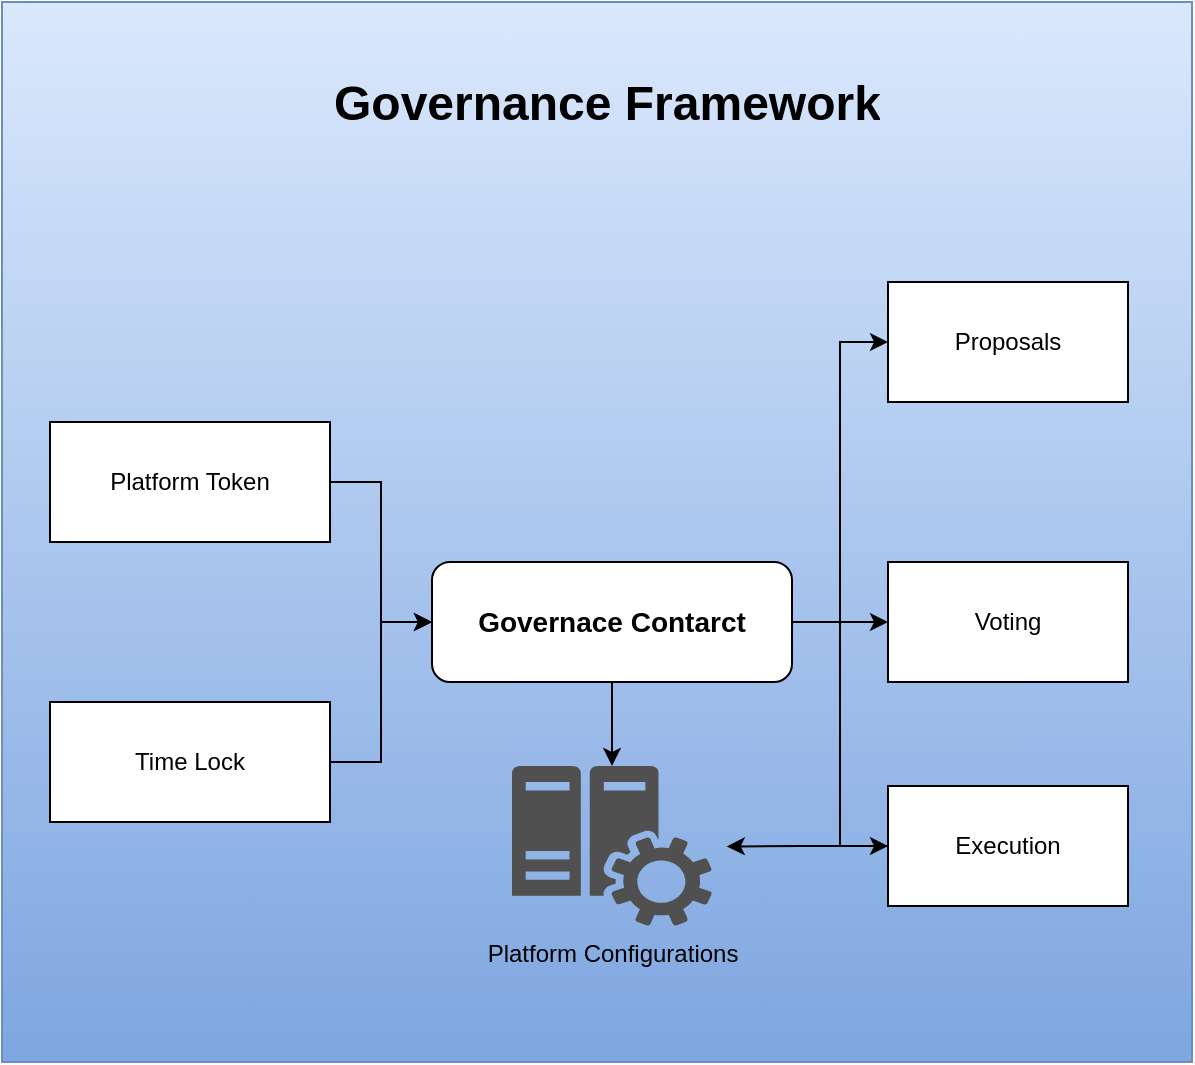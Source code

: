 <mxfile version="24.8.3">
  <diagram name="Page-1" id="tUFGysj9QEC054Qa5Ox9">
    <mxGraphModel dx="1714" dy="846" grid="1" gridSize="10" guides="1" tooltips="1" connect="1" arrows="1" fold="1" page="1" pageScale="1" pageWidth="850" pageHeight="1100" math="0" shadow="0">
      <root>
        <mxCell id="0" />
        <mxCell id="1" parent="0" />
        <mxCell id="XsJTvxxLfJOpQhYK401n-18" value="" style="rounded=0;whiteSpace=wrap;html=1;fillColor=#dae8fc;gradientColor=#7ea6e0;strokeColor=#6c8ebf;" vertex="1" parent="1">
          <mxGeometry x="128" y="60" width="595" height="530" as="geometry" />
        </mxCell>
        <mxCell id="XsJTvxxLfJOpQhYK401n-12" style="edgeStyle=orthogonalEdgeStyle;rounded=0;orthogonalLoop=1;jettySize=auto;html=1;" edge="1" parent="1" source="XsJTvxxLfJOpQhYK401n-3" target="XsJTvxxLfJOpQhYK401n-9">
          <mxGeometry relative="1" as="geometry" />
        </mxCell>
        <mxCell id="XsJTvxxLfJOpQhYK401n-13" value="" style="edgeStyle=orthogonalEdgeStyle;rounded=0;orthogonalLoop=1;jettySize=auto;html=1;" edge="1" parent="1" source="XsJTvxxLfJOpQhYK401n-3" target="XsJTvxxLfJOpQhYK401n-11">
          <mxGeometry relative="1" as="geometry" />
        </mxCell>
        <mxCell id="XsJTvxxLfJOpQhYK401n-14" style="edgeStyle=orthogonalEdgeStyle;rounded=0;orthogonalLoop=1;jettySize=auto;html=1;entryX=0;entryY=0.5;entryDx=0;entryDy=0;" edge="1" parent="1" source="XsJTvxxLfJOpQhYK401n-3" target="XsJTvxxLfJOpQhYK401n-10">
          <mxGeometry relative="1" as="geometry" />
        </mxCell>
        <mxCell id="XsJTvxxLfJOpQhYK401n-15" style="edgeStyle=orthogonalEdgeStyle;rounded=0;orthogonalLoop=1;jettySize=auto;html=1;entryX=0;entryY=0.5;entryDx=0;entryDy=0;" edge="1" parent="1" source="XsJTvxxLfJOpQhYK401n-3" target="XsJTvxxLfJOpQhYK401n-8">
          <mxGeometry relative="1" as="geometry" />
        </mxCell>
        <mxCell id="XsJTvxxLfJOpQhYK401n-3" value="&lt;b&gt;&lt;font style=&quot;font-size: 14px;&quot;&gt;Governace Contarct&lt;/font&gt;&lt;/b&gt;" style="rounded=1;whiteSpace=wrap;html=1;" vertex="1" parent="1">
          <mxGeometry x="343" y="340" width="180" height="60" as="geometry" />
        </mxCell>
        <mxCell id="XsJTvxxLfJOpQhYK401n-6" style="edgeStyle=orthogonalEdgeStyle;rounded=0;orthogonalLoop=1;jettySize=auto;html=1;entryX=0;entryY=0.5;entryDx=0;entryDy=0;" edge="1" parent="1" source="XsJTvxxLfJOpQhYK401n-4" target="XsJTvxxLfJOpQhYK401n-3">
          <mxGeometry relative="1" as="geometry" />
        </mxCell>
        <mxCell id="XsJTvxxLfJOpQhYK401n-4" value="Platform Token" style="rounded=0;whiteSpace=wrap;html=1;" vertex="1" parent="1">
          <mxGeometry x="152" y="270" width="140" height="60" as="geometry" />
        </mxCell>
        <mxCell id="XsJTvxxLfJOpQhYK401n-7" style="edgeStyle=orthogonalEdgeStyle;rounded=0;orthogonalLoop=1;jettySize=auto;html=1;entryX=0;entryY=0.5;entryDx=0;entryDy=0;" edge="1" parent="1" source="XsJTvxxLfJOpQhYK401n-5" target="XsJTvxxLfJOpQhYK401n-3">
          <mxGeometry relative="1" as="geometry" />
        </mxCell>
        <mxCell id="XsJTvxxLfJOpQhYK401n-5" value="Time Lock" style="rounded=0;whiteSpace=wrap;html=1;" vertex="1" parent="1">
          <mxGeometry x="152" y="410" width="140" height="60" as="geometry" />
        </mxCell>
        <mxCell id="XsJTvxxLfJOpQhYK401n-8" value="Proposals" style="rounded=0;whiteSpace=wrap;html=1;" vertex="1" parent="1">
          <mxGeometry x="571" y="200" width="120" height="60" as="geometry" />
        </mxCell>
        <mxCell id="XsJTvxxLfJOpQhYK401n-9" value="Voting" style="rounded=0;whiteSpace=wrap;html=1;" vertex="1" parent="1">
          <mxGeometry x="571" y="340" width="120" height="60" as="geometry" />
        </mxCell>
        <mxCell id="XsJTvxxLfJOpQhYK401n-10" value="Execution" style="rounded=0;whiteSpace=wrap;html=1;" vertex="1" parent="1">
          <mxGeometry x="571" y="452" width="120" height="60" as="geometry" />
        </mxCell>
        <mxCell id="XsJTvxxLfJOpQhYK401n-11" value="Platform Configurations" style="sketch=0;pointerEvents=1;shadow=0;dashed=0;html=1;strokeColor=none;labelPosition=center;verticalLabelPosition=bottom;verticalAlign=top;align=center;fillColor=#505050;shape=mxgraph.mscae.oms.config_assessment" vertex="1" parent="1">
          <mxGeometry x="383" y="442" width="100" height="80" as="geometry" />
        </mxCell>
        <mxCell id="XsJTvxxLfJOpQhYK401n-16" style="edgeStyle=orthogonalEdgeStyle;rounded=0;orthogonalLoop=1;jettySize=auto;html=1;entryX=1.074;entryY=0.503;entryDx=0;entryDy=0;entryPerimeter=0;" edge="1" parent="1" source="XsJTvxxLfJOpQhYK401n-10" target="XsJTvxxLfJOpQhYK401n-11">
          <mxGeometry relative="1" as="geometry" />
        </mxCell>
        <mxCell id="XsJTvxxLfJOpQhYK401n-19" value="&lt;h1 style=&quot;margin-top: 0px;&quot;&gt;Governance Framework&lt;/h1&gt;" style="text;html=1;whiteSpace=wrap;overflow=hidden;rounded=0;" vertex="1" parent="1">
          <mxGeometry x="292" y="90" width="284.5" height="50" as="geometry" />
        </mxCell>
      </root>
    </mxGraphModel>
  </diagram>
</mxfile>
